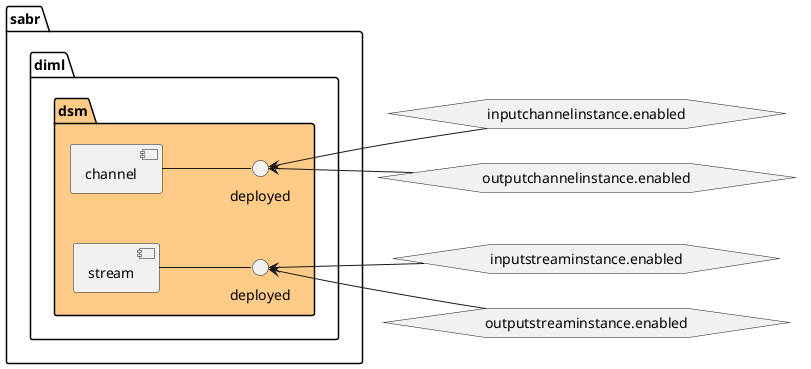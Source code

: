 @startuml
left to right direction


    package "sabr" as sabr {
package "diml" as sabrdiml {
package "dsm" as sabrdimldsm #ffcc88 {
 component "channel" as sabrdimldsmchannel
 interface "deployed" as sabrdimldsmchanneldeployed
sabrdimldsmchannel -- sabrdimldsmchanneldeployed
}
}
}

    
    package "sabr" as sabr {
package "diml" as sabrdiml {
package "dsm" as sabrdimldsm #ffcc88 {
 component "stream" as sabrdimldsmstream
 interface "deployed" as sabrdimldsmstreamdeployed
sabrdimldsmstream -- sabrdimldsmstreamdeployed
}
}
}

    
hexagon "inputchannelinstance.enabled" as inputchannelinstanceenabled
        sabrdimldsmchanneldeployed <-- inputchannelinstanceenabled
    
hexagon "inputstreaminstance.enabled" as inputstreaminstanceenabled
        sabrdimldsmstreamdeployed <-- inputstreaminstanceenabled
    
hexagon "outputchannelinstance.enabled" as outputchannelinstanceenabled
        sabrdimldsmchanneldeployed <-- outputchannelinstanceenabled
    
hexagon "outputstreaminstance.enabled" as outputstreaminstanceenabled
        sabrdimldsmstreamdeployed <-- outputstreaminstanceenabled
    
















@enduml
